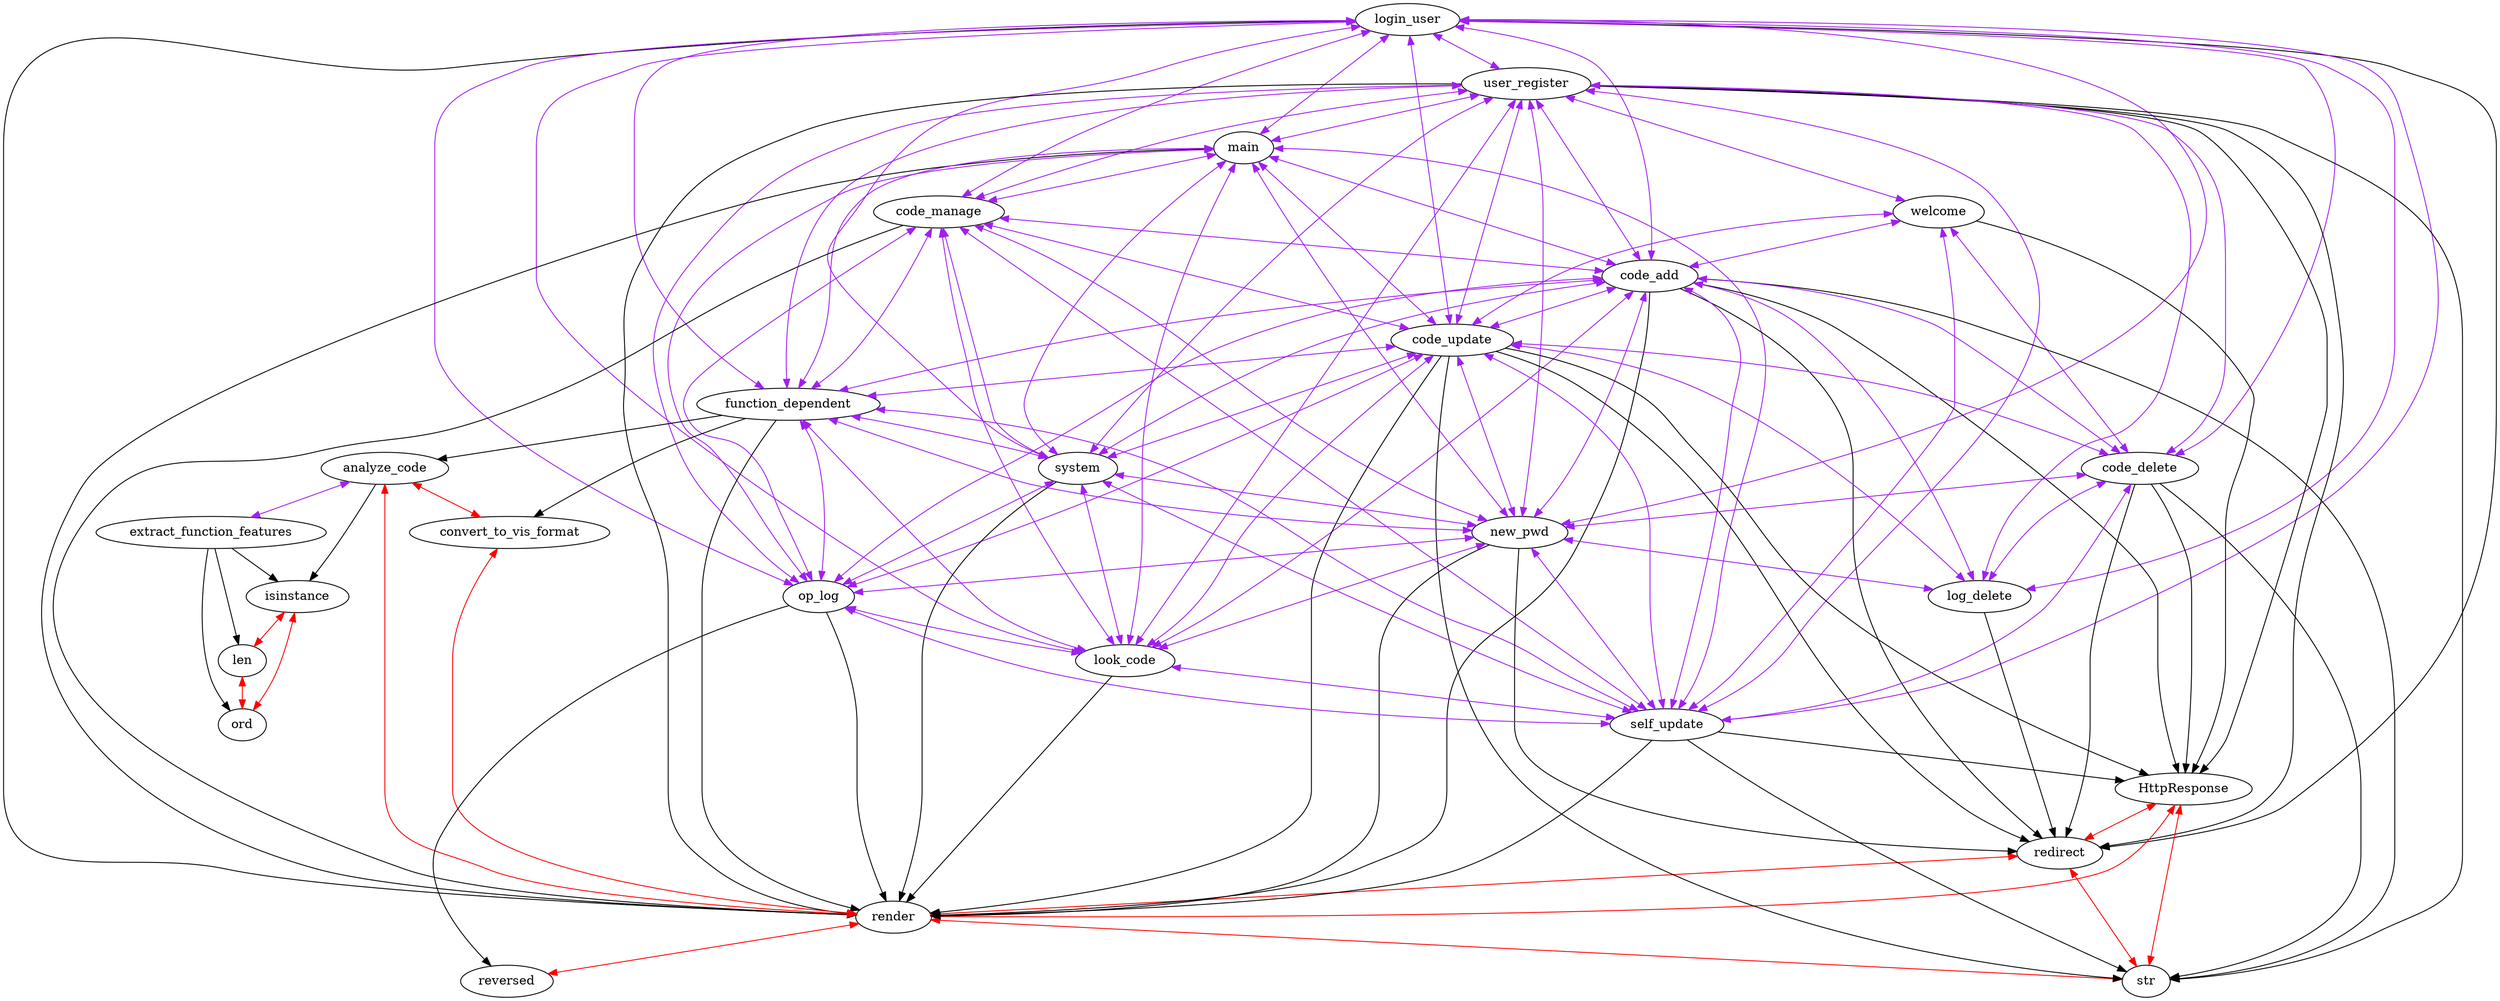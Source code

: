 // Function Calls
digraph {
	login_user
	render
	login_user -> render
	redirect
	login_user -> redirect
	redirect
	user_register
	HttpResponse
	user_register -> HttpResponse
	render
	user_register -> render
	redirect
	user_register -> redirect
	str
	user_register -> str
	main
	render
	main -> render
	welcome
	HttpResponse
	welcome -> HttpResponse
	code_manage
	render
	code_manage -> render
	code_add
	HttpResponse
	code_add -> HttpResponse
	render
	code_add -> render
	redirect
	code_add -> redirect
	str
	code_add -> str
	code_update
	HttpResponse
	code_update -> HttpResponse
	render
	code_update -> render
	redirect
	code_update -> redirect
	str
	code_update -> str
	str
	code_delete
	HttpResponse
	code_delete -> HttpResponse
	redirect
	code_delete -> redirect
	redirect
	str
	code_delete -> str
	str
	function_dependent
	analyze_code
	function_dependent -> analyze_code
	render
	function_dependent -> render
	convert_to_vis_format
	function_dependent -> convert_to_vis_format
	analyze_code
	isinstance
	analyze_code -> isinstance
	isinstance
	isinstance
	convert_to_vis_format
	system
	render
	system -> render
	new_pwd
	render
	new_pwd -> render
	redirect
	new_pwd -> redirect
	render
	op_log
	reversed
	op_log -> reversed
	render
	op_log -> render
	log_delete
	redirect
	log_delete -> redirect
	look_code
	render
	look_code -> render
	self_update
	HttpResponse
	self_update -> HttpResponse
	render
	self_update -> render
	render
	str
	self_update -> str
	extract_function_features
	isinstance
	extract_function_features -> isinstance
	isinstance
	ord
	extract_function_features -> ord
	len
	extract_function_features -> len
	isinstance
	isinstance
	isinstance
	isinstance
	isinstance
	isinstance
	redirect -> render [color=red dir=both]
	HttpResponse -> render [color=red dir=both]
	HttpResponse -> redirect [color=red dir=both]
	HttpResponse -> str [color=red dir=both]
	render -> str [color=red dir=both]
	redirect -> str [color=red dir=both]
	analyze_code -> render [color=red dir=both]
	analyze_code -> convert_to_vis_format [color=red dir=both]
	convert_to_vis_format -> render [color=red dir=both]
	render -> reversed [color=red dir=both]
	isinstance -> ord [color=red dir=both]
	isinstance -> len [color=red dir=both]
	len -> ord [color=red dir=both]
	login_user -> user_register [color=purple dir=both]
	login_user -> main [color=purple dir=both]
	login_user -> code_manage [color=purple dir=both]
	login_user -> code_add [color=purple dir=both]
	login_user -> code_update [color=purple dir=both]
	login_user -> code_delete [color=purple dir=both]
	login_user -> function_dependent [color=purple dir=both]
	login_user -> system [color=purple dir=both]
	login_user -> new_pwd [color=purple dir=both]
	login_user -> op_log [color=purple dir=both]
	login_user -> log_delete [color=purple dir=both]
	login_user -> look_code [color=purple dir=both]
	login_user -> self_update [color=purple dir=both]
	user_register -> main [color=purple dir=both]
	user_register -> welcome [color=purple dir=both]
	user_register -> code_manage [color=purple dir=both]
	user_register -> code_add [color=purple dir=both]
	user_register -> code_update [color=purple dir=both]
	user_register -> code_delete [color=purple dir=both]
	user_register -> function_dependent [color=purple dir=both]
	user_register -> system [color=purple dir=both]
	user_register -> new_pwd [color=purple dir=both]
	user_register -> op_log [color=purple dir=both]
	user_register -> log_delete [color=purple dir=both]
	user_register -> look_code [color=purple dir=both]
	user_register -> self_update [color=purple dir=both]
	main -> code_manage [color=purple dir=both]
	main -> code_add [color=purple dir=both]
	main -> code_update [color=purple dir=both]
	main -> function_dependent [color=purple dir=both]
	main -> system [color=purple dir=both]
	main -> new_pwd [color=purple dir=both]
	main -> op_log [color=purple dir=both]
	main -> look_code [color=purple dir=both]
	main -> self_update [color=purple dir=both]
	welcome -> code_add [color=purple dir=both]
	welcome -> code_update [color=purple dir=both]
	welcome -> code_delete [color=purple dir=both]
	welcome -> self_update [color=purple dir=both]
	code_manage -> code_add [color=purple dir=both]
	code_manage -> code_update [color=purple dir=both]
	code_manage -> function_dependent [color=purple dir=both]
	code_manage -> system [color=purple dir=both]
	code_manage -> new_pwd [color=purple dir=both]
	code_manage -> op_log [color=purple dir=both]
	code_manage -> look_code [color=purple dir=both]
	code_manage -> self_update [color=purple dir=both]
	code_add -> code_update [color=purple dir=both]
	code_add -> code_delete [color=purple dir=both]
	code_add -> function_dependent [color=purple dir=both]
	code_add -> system [color=purple dir=both]
	code_add -> new_pwd [color=purple dir=both]
	code_add -> op_log [color=purple dir=both]
	code_add -> log_delete [color=purple dir=both]
	code_add -> look_code [color=purple dir=both]
	code_add -> self_update [color=purple dir=both]
	code_update -> code_delete [color=purple dir=both]
	code_update -> function_dependent [color=purple dir=both]
	code_update -> system [color=purple dir=both]
	code_update -> new_pwd [color=purple dir=both]
	code_update -> op_log [color=purple dir=both]
	code_update -> log_delete [color=purple dir=both]
	code_update -> look_code [color=purple dir=both]
	code_update -> self_update [color=purple dir=both]
	code_delete -> new_pwd [color=purple dir=both]
	code_delete -> log_delete [color=purple dir=both]
	code_delete -> self_update [color=purple dir=both]
	function_dependent -> system [color=purple dir=both]
	function_dependent -> new_pwd [color=purple dir=both]
	function_dependent -> op_log [color=purple dir=both]
	function_dependent -> look_code [color=purple dir=both]
	function_dependent -> self_update [color=purple dir=both]
	analyze_code -> extract_function_features [color=purple dir=both]
	system -> new_pwd [color=purple dir=both]
	system -> op_log [color=purple dir=both]
	system -> look_code [color=purple dir=both]
	system -> self_update [color=purple dir=both]
	new_pwd -> op_log [color=purple dir=both]
	new_pwd -> log_delete [color=purple dir=both]
	new_pwd -> look_code [color=purple dir=both]
	new_pwd -> self_update [color=purple dir=both]
	op_log -> look_code [color=purple dir=both]
	op_log -> self_update [color=purple dir=both]
	look_code -> self_update [color=purple dir=both]
}
